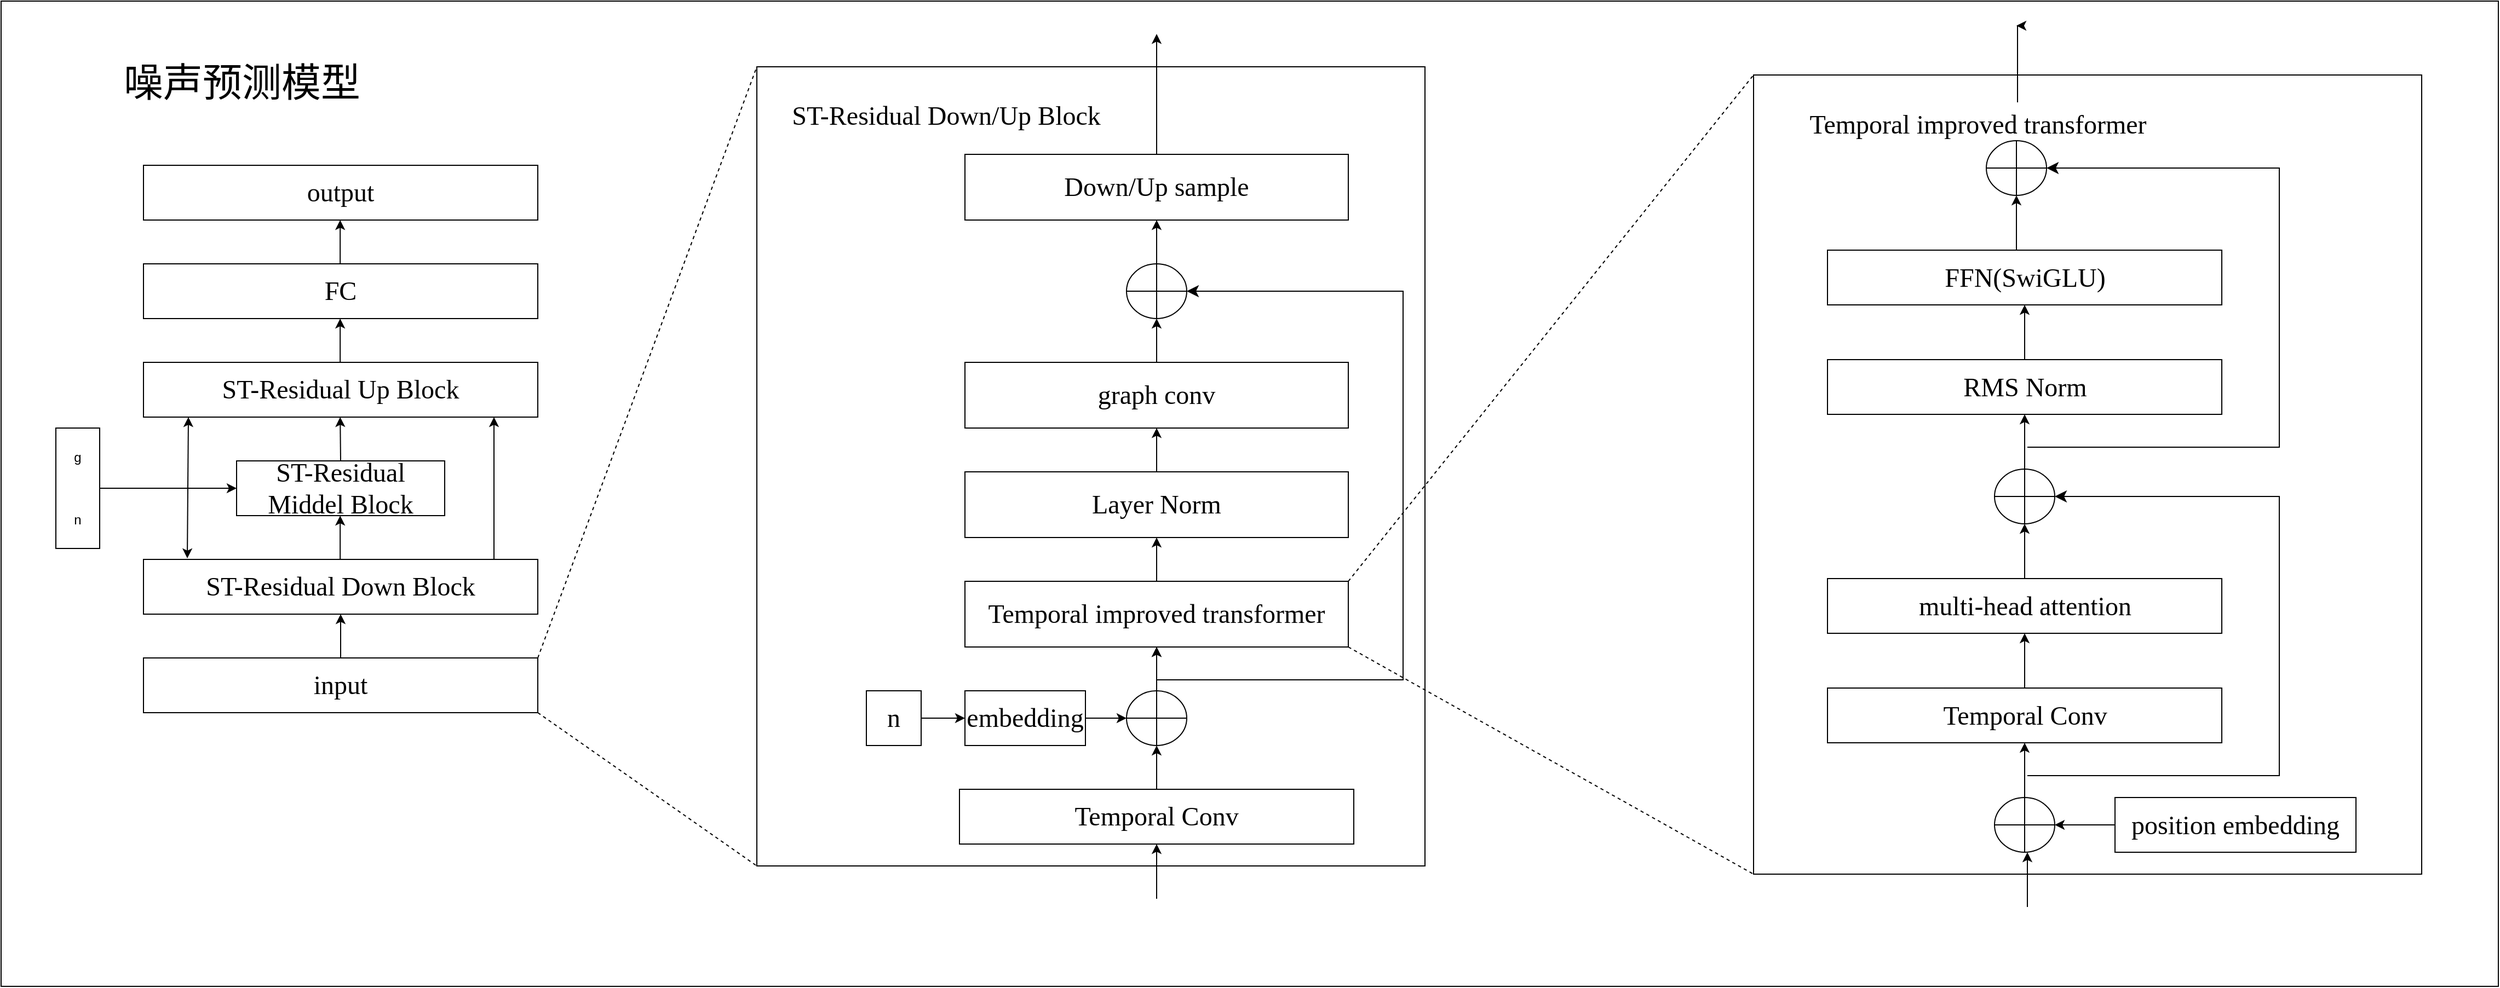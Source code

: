 <mxfile version="25.0.3">
  <diagram name="第 1 页" id="zmdPP1wgx6uvDDTjzuDO">
    <mxGraphModel dx="2183" dy="1930" grid="1" gridSize="10" guides="1" tooltips="1" connect="1" arrows="1" fold="1" page="1" pageScale="1" pageWidth="1654" pageHeight="1169" math="0" shadow="0">
      <root>
        <mxCell id="0" />
        <mxCell id="1" parent="0" />
        <mxCell id="j2DwBCPqLrHwJMjsTWbb-113" value="" style="rounded=0;whiteSpace=wrap;html=1;" vertex="1" parent="1">
          <mxGeometry x="30" y="40" width="2280" height="900" as="geometry" />
        </mxCell>
        <mxCell id="j2DwBCPqLrHwJMjsTWbb-107" value="" style="rounded=0;whiteSpace=wrap;html=1;" vertex="1" parent="1">
          <mxGeometry x="1630" y="107.5" width="610" height="730" as="geometry" />
        </mxCell>
        <mxCell id="j2DwBCPqLrHwJMjsTWbb-62" value="" style="rounded=0;whiteSpace=wrap;html=1;" vertex="1" parent="1">
          <mxGeometry x="720" y="100" width="610" height="730" as="geometry" />
        </mxCell>
        <mxCell id="j2DwBCPqLrHwJMjsTWbb-1" value="&lt;font face=&quot;Times New Roman&quot; style=&quot;font-size: 24px;&quot;&gt;input&lt;/font&gt;" style="rounded=0;whiteSpace=wrap;html=1;labelBackgroundColor=none;" vertex="1" parent="1">
          <mxGeometry x="160" y="640" width="360" height="50" as="geometry" />
        </mxCell>
        <mxCell id="j2DwBCPqLrHwJMjsTWbb-2" value="" style="endArrow=classic;html=1;rounded=0;exitX=0.5;exitY=0;exitDx=0;exitDy=0;entryX=0.5;entryY=1;entryDx=0;entryDy=0;labelBackgroundColor=none;fontColor=default;" edge="1" parent="1" source="j2DwBCPqLrHwJMjsTWbb-1" target="j2DwBCPqLrHwJMjsTWbb-7">
          <mxGeometry width="50" height="50" relative="1" as="geometry">
            <mxPoint x="430" y="740" as="sourcePoint" />
            <mxPoint x="325" y="600" as="targetPoint" />
            <Array as="points" />
          </mxGeometry>
        </mxCell>
        <mxCell id="j2DwBCPqLrHwJMjsTWbb-3" style="edgeStyle=orthogonalEdgeStyle;rounded=0;orthogonalLoop=1;jettySize=auto;html=1;exitX=0.5;exitY=1;exitDx=0;exitDy=0;labelBackgroundColor=none;fontColor=default;" edge="1" parent="1" source="j2DwBCPqLrHwJMjsTWbb-1" target="j2DwBCPqLrHwJMjsTWbb-1">
          <mxGeometry relative="1" as="geometry" />
        </mxCell>
        <mxCell id="j2DwBCPqLrHwJMjsTWbb-7" value="&lt;font face=&quot;Times New Roman&quot;&gt;&lt;span style=&quot;font-size: 24px;&quot;&gt;ST-Residual Down Block&lt;/span&gt;&lt;/font&gt;" style="rounded=0;whiteSpace=wrap;html=1;labelBackgroundColor=none;" vertex="1" parent="1">
          <mxGeometry x="160" y="550" width="360" height="50" as="geometry" />
        </mxCell>
        <mxCell id="j2DwBCPqLrHwJMjsTWbb-9" value="" style="endArrow=classic;html=1;rounded=0;exitX=0.5;exitY=0;exitDx=0;exitDy=0;entryX=0.5;entryY=1;entryDx=0;entryDy=0;labelBackgroundColor=none;fontColor=default;" edge="1" parent="1">
          <mxGeometry width="50" height="50" relative="1" as="geometry">
            <mxPoint x="339.57" y="550" as="sourcePoint" />
            <mxPoint x="339.57" y="510" as="targetPoint" />
            <Array as="points" />
          </mxGeometry>
        </mxCell>
        <mxCell id="j2DwBCPqLrHwJMjsTWbb-10" value="&lt;font face=&quot;Times New Roman&quot;&gt;&lt;span style=&quot;font-size: 24px;&quot;&gt;ST-Residual Middel Block&lt;/span&gt;&lt;/font&gt;" style="rounded=0;whiteSpace=wrap;html=1;labelBackgroundColor=none;" vertex="1" parent="1">
          <mxGeometry x="245" y="460" width="190" height="50" as="geometry" />
        </mxCell>
        <mxCell id="j2DwBCPqLrHwJMjsTWbb-13" value="" style="endArrow=classic;html=1;rounded=0;entryX=0.5;entryY=1;entryDx=0;entryDy=0;labelBackgroundColor=none;fontColor=default;" edge="1" parent="1">
          <mxGeometry width="50" height="50" relative="1" as="geometry">
            <mxPoint x="340" y="460" as="sourcePoint" />
            <mxPoint x="339.57" y="420" as="targetPoint" />
            <Array as="points" />
          </mxGeometry>
        </mxCell>
        <mxCell id="j2DwBCPqLrHwJMjsTWbb-14" value="&lt;font face=&quot;Times New Roman&quot;&gt;&lt;span style=&quot;font-size: 24px;&quot;&gt;ST-Residual Up Block&lt;/span&gt;&lt;/font&gt;" style="rounded=0;whiteSpace=wrap;html=1;labelBackgroundColor=none;" vertex="1" parent="1">
          <mxGeometry x="160" y="370" width="360" height="50" as="geometry" />
        </mxCell>
        <mxCell id="j2DwBCPqLrHwJMjsTWbb-15" value="" style="endArrow=classic;html=1;rounded=0;exitX=0.5;exitY=0;exitDx=0;exitDy=0;entryX=0.5;entryY=1;entryDx=0;entryDy=0;labelBackgroundColor=none;fontColor=default;" edge="1" parent="1">
          <mxGeometry width="50" height="50" relative="1" as="geometry">
            <mxPoint x="339.57" y="370" as="sourcePoint" />
            <mxPoint x="339.57" y="330" as="targetPoint" />
            <Array as="points" />
          </mxGeometry>
        </mxCell>
        <mxCell id="j2DwBCPqLrHwJMjsTWbb-16" value="&lt;font face=&quot;Times New Roman&quot;&gt;&lt;span style=&quot;font-size: 24px;&quot;&gt;FC&lt;/span&gt;&lt;/font&gt;" style="rounded=0;whiteSpace=wrap;html=1;labelBackgroundColor=none;" vertex="1" parent="1">
          <mxGeometry x="160" y="280" width="360" height="50" as="geometry" />
        </mxCell>
        <mxCell id="j2DwBCPqLrHwJMjsTWbb-17" value="" style="endArrow=classic;html=1;rounded=0;exitX=0.5;exitY=0;exitDx=0;exitDy=0;entryX=0.5;entryY=1;entryDx=0;entryDy=0;labelBackgroundColor=none;fontColor=default;" edge="1" parent="1">
          <mxGeometry width="50" height="50" relative="1" as="geometry">
            <mxPoint x="339.57" y="280" as="sourcePoint" />
            <mxPoint x="339.57" y="240" as="targetPoint" />
            <Array as="points" />
          </mxGeometry>
        </mxCell>
        <mxCell id="j2DwBCPqLrHwJMjsTWbb-18" value="&lt;font face=&quot;Times New Roman&quot;&gt;&lt;span style=&quot;font-size: 24px;&quot;&gt;output&lt;/span&gt;&lt;/font&gt;" style="rounded=0;whiteSpace=wrap;html=1;labelBackgroundColor=none;" vertex="1" parent="1">
          <mxGeometry x="160" y="190" width="360" height="50" as="geometry" />
        </mxCell>
        <mxCell id="j2DwBCPqLrHwJMjsTWbb-20" value="" style="endArrow=classic;startArrow=classic;html=1;rounded=0;exitX=0.884;exitY=0.021;exitDx=0;exitDy=0;exitPerimeter=0;entryX=0.885;entryY=1.035;entryDx=0;entryDy=0;entryPerimeter=0;labelBackgroundColor=none;fontColor=default;" edge="1" parent="1">
          <mxGeometry width="50" height="50" relative="1" as="geometry">
            <mxPoint x="200" y="549" as="sourcePoint" />
            <mxPoint x="201" y="420" as="targetPoint" />
          </mxGeometry>
        </mxCell>
        <mxCell id="j2DwBCPqLrHwJMjsTWbb-21" value="" style="endArrow=classic;html=1;rounded=0;labelBackgroundColor=none;fontColor=default;" edge="1" parent="1">
          <mxGeometry width="50" height="50" relative="1" as="geometry">
            <mxPoint x="480" y="550" as="sourcePoint" />
            <mxPoint x="480" y="420" as="targetPoint" />
          </mxGeometry>
        </mxCell>
        <mxCell id="j2DwBCPqLrHwJMjsTWbb-22" value="g&lt;br&gt;&lt;br&gt;&lt;br&gt;&lt;br&gt;n" style="rounded=0;whiteSpace=wrap;html=1;labelBackgroundColor=none;" vertex="1" parent="1">
          <mxGeometry x="80" y="430" width="40" height="110" as="geometry" />
        </mxCell>
        <mxCell id="j2DwBCPqLrHwJMjsTWbb-25" value="" style="endArrow=classic;html=1;rounded=0;exitX=1;exitY=0.5;exitDx=0;exitDy=0;labelBackgroundColor=none;fontColor=default;" edge="1" parent="1" source="j2DwBCPqLrHwJMjsTWbb-22" target="j2DwBCPqLrHwJMjsTWbb-10">
          <mxGeometry width="50" height="50" relative="1" as="geometry">
            <mxPoint x="320" y="480" as="sourcePoint" />
            <mxPoint x="370" y="430" as="targetPoint" />
          </mxGeometry>
        </mxCell>
        <mxCell id="j2DwBCPqLrHwJMjsTWbb-31" style="edgeStyle=orthogonalEdgeStyle;rounded=0;orthogonalLoop=1;jettySize=auto;html=1;exitX=0.5;exitY=1;exitDx=0;exitDy=0;labelBackgroundColor=none;fontColor=default;" edge="1" parent="1">
          <mxGeometry relative="1" as="geometry">
            <mxPoint x="1015" y="810" as="sourcePoint" />
            <mxPoint x="1015" y="810" as="targetPoint" />
          </mxGeometry>
        </mxCell>
        <mxCell id="j2DwBCPqLrHwJMjsTWbb-32" value="&lt;font face=&quot;Times New Roman&quot;&gt;&lt;span style=&quot;font-size: 24px;&quot;&gt;Temporal Conv&lt;/span&gt;&lt;/font&gt;" style="rounded=0;whiteSpace=wrap;html=1;labelBackgroundColor=none;" vertex="1" parent="1">
          <mxGeometry x="905" y="760" width="360" height="50" as="geometry" />
        </mxCell>
        <mxCell id="j2DwBCPqLrHwJMjsTWbb-33" value="" style="endArrow=classic;html=1;rounded=0;exitX=0.5;exitY=0;exitDx=0;exitDy=0;entryX=0.5;entryY=1;entryDx=0;entryDy=0;labelBackgroundColor=none;fontColor=default;" edge="1" parent="1" source="j2DwBCPqLrHwJMjsTWbb-32">
          <mxGeometry width="50" height="50" relative="1" as="geometry">
            <mxPoint x="1175" y="860" as="sourcePoint" />
            <mxPoint x="1085" y="720" as="targetPoint" />
            <Array as="points" />
          </mxGeometry>
        </mxCell>
        <mxCell id="j2DwBCPqLrHwJMjsTWbb-34" style="edgeStyle=orthogonalEdgeStyle;rounded=0;orthogonalLoop=1;jettySize=auto;html=1;exitX=0.5;exitY=1;exitDx=0;exitDy=0;labelBackgroundColor=none;fontColor=default;" edge="1" parent="1" source="j2DwBCPqLrHwJMjsTWbb-32" target="j2DwBCPqLrHwJMjsTWbb-32">
          <mxGeometry relative="1" as="geometry" />
        </mxCell>
        <mxCell id="j2DwBCPqLrHwJMjsTWbb-35" value="" style="endArrow=classic;html=1;rounded=0;labelBackgroundColor=none;fontColor=default;entryX=0.5;entryY=1;entryDx=0;entryDy=0;" edge="1" parent="1" target="j2DwBCPqLrHwJMjsTWbb-32">
          <mxGeometry width="50" height="50" relative="1" as="geometry">
            <mxPoint x="1085" y="860" as="sourcePoint" />
            <mxPoint x="1095" y="730" as="targetPoint" />
            <Array as="points" />
          </mxGeometry>
        </mxCell>
        <mxCell id="j2DwBCPqLrHwJMjsTWbb-38" value="&lt;font face=&quot;Times New Roman&quot;&gt;&lt;span style=&quot;font-size: 24px;&quot;&gt;n&lt;/span&gt;&lt;/font&gt;" style="rounded=0;whiteSpace=wrap;html=1;labelBackgroundColor=none;" vertex="1" parent="1">
          <mxGeometry x="820" y="670" width="50" height="50" as="geometry" />
        </mxCell>
        <mxCell id="j2DwBCPqLrHwJMjsTWbb-41" value="" style="endArrow=classic;html=1;rounded=0;labelBackgroundColor=none;fontColor=default;exitX=1;exitY=0.5;exitDx=0;exitDy=0;entryX=0;entryY=0.5;entryDx=0;entryDy=0;" edge="1" parent="1" source="j2DwBCPqLrHwJMjsTWbb-38" target="j2DwBCPqLrHwJMjsTWbb-42">
          <mxGeometry width="50" height="50" relative="1" as="geometry">
            <mxPoint x="1095" y="870" as="sourcePoint" />
            <mxPoint x="920" y="695" as="targetPoint" />
            <Array as="points" />
          </mxGeometry>
        </mxCell>
        <mxCell id="j2DwBCPqLrHwJMjsTWbb-42" value="&lt;font face=&quot;Times New Roman&quot;&gt;&lt;span style=&quot;font-size: 24px;&quot;&gt;embedding&lt;/span&gt;&lt;/font&gt;" style="rounded=0;whiteSpace=wrap;html=1;labelBackgroundColor=none;" vertex="1" parent="1">
          <mxGeometry x="910" y="670" width="110" height="50" as="geometry" />
        </mxCell>
        <mxCell id="j2DwBCPqLrHwJMjsTWbb-43" value="" style="endArrow=classic;html=1;rounded=0;exitX=1;exitY=0.5;exitDx=0;exitDy=0;entryX=0;entryY=0.5;entryDx=0;entryDy=0;" edge="1" parent="1" source="j2DwBCPqLrHwJMjsTWbb-42">
          <mxGeometry width="50" height="50" relative="1" as="geometry">
            <mxPoint x="940" y="670" as="sourcePoint" />
            <mxPoint x="1057.5" y="695" as="targetPoint" />
          </mxGeometry>
        </mxCell>
        <mxCell id="j2DwBCPqLrHwJMjsTWbb-44" value="" style="endArrow=classic;html=1;rounded=0;exitX=0.5;exitY=0;exitDx=0;exitDy=0;labelBackgroundColor=none;fontColor=default;" edge="1" parent="1">
          <mxGeometry width="50" height="50" relative="1" as="geometry">
            <mxPoint x="1085" y="670" as="sourcePoint" />
            <mxPoint x="1085" y="630" as="targetPoint" />
            <Array as="points" />
          </mxGeometry>
        </mxCell>
        <mxCell id="j2DwBCPqLrHwJMjsTWbb-49" value="" style="edgeStyle=orthogonalEdgeStyle;rounded=0;orthogonalLoop=1;jettySize=auto;html=1;" edge="1" parent="1" source="j2DwBCPqLrHwJMjsTWbb-47" target="j2DwBCPqLrHwJMjsTWbb-48">
          <mxGeometry relative="1" as="geometry" />
        </mxCell>
        <mxCell id="j2DwBCPqLrHwJMjsTWbb-47" value="&lt;font face=&quot;Times New Roman&quot;&gt;&lt;span style=&quot;font-size: 24px;&quot;&gt;Temporal improved transformer&lt;/span&gt;&lt;/font&gt;" style="rounded=0;whiteSpace=wrap;html=1;labelBackgroundColor=none;" vertex="1" parent="1">
          <mxGeometry x="910" y="570" width="350" height="60" as="geometry" />
        </mxCell>
        <mxCell id="j2DwBCPqLrHwJMjsTWbb-48" value="&lt;font face=&quot;Times New Roman&quot; style=&quot;font-size: 24px;&quot;&gt;Layer Norm&lt;/font&gt;" style="whiteSpace=wrap;html=1;rounded=0;labelBackgroundColor=none;" vertex="1" parent="1">
          <mxGeometry x="910" y="470" width="350" height="60" as="geometry" />
        </mxCell>
        <mxCell id="j2DwBCPqLrHwJMjsTWbb-52" value="" style="endArrow=classic;html=1;rounded=0;exitX=0.5;exitY=0;exitDx=0;exitDy=0;labelBackgroundColor=none;fontColor=default;" edge="1" parent="1">
          <mxGeometry width="50" height="50" relative="1" as="geometry">
            <mxPoint x="1085" y="470" as="sourcePoint" />
            <mxPoint x="1085" y="430" as="targetPoint" />
            <Array as="points" />
          </mxGeometry>
        </mxCell>
        <mxCell id="j2DwBCPqLrHwJMjsTWbb-53" value="&lt;font face=&quot;Times New Roman&quot;&gt;&lt;span style=&quot;font-size: 24px;&quot;&gt;graph conv&lt;/span&gt;&lt;/font&gt;" style="rounded=0;whiteSpace=wrap;html=1;labelBackgroundColor=none;" vertex="1" parent="1">
          <mxGeometry x="910" y="370" width="350" height="60" as="geometry" />
        </mxCell>
        <mxCell id="j2DwBCPqLrHwJMjsTWbb-54" value="" style="endArrow=classic;html=1;rounded=0;exitX=0.5;exitY=0;exitDx=0;exitDy=0;labelBackgroundColor=none;fontColor=default;" edge="1" parent="1">
          <mxGeometry width="50" height="50" relative="1" as="geometry">
            <mxPoint x="1085" y="370" as="sourcePoint" />
            <mxPoint x="1085" y="330" as="targetPoint" />
            <Array as="points" />
          </mxGeometry>
        </mxCell>
        <mxCell id="j2DwBCPqLrHwJMjsTWbb-57" value="" style="shape=orEllipse;perimeter=ellipsePerimeter;whiteSpace=wrap;html=1;backgroundOutline=1;" vertex="1" parent="1">
          <mxGeometry x="1057.5" y="280" width="55" height="50" as="geometry" />
        </mxCell>
        <mxCell id="j2DwBCPqLrHwJMjsTWbb-58" value="" style="endArrow=classic;html=1;rounded=0;exitX=0.5;exitY=0;exitDx=0;exitDy=0;labelBackgroundColor=none;fontColor=default;" edge="1" parent="1">
          <mxGeometry width="50" height="50" relative="1" as="geometry">
            <mxPoint x="1085" y="280" as="sourcePoint" />
            <mxPoint x="1085" y="240" as="targetPoint" />
            <Array as="points" />
          </mxGeometry>
        </mxCell>
        <mxCell id="j2DwBCPqLrHwJMjsTWbb-59" value="&lt;font face=&quot;Times New Roman&quot;&gt;&lt;span style=&quot;font-size: 24px;&quot;&gt;Down/Up sample&lt;/span&gt;&lt;/font&gt;" style="rounded=0;whiteSpace=wrap;html=1;labelBackgroundColor=none;" vertex="1" parent="1">
          <mxGeometry x="910" y="180" width="350" height="60" as="geometry" />
        </mxCell>
        <mxCell id="j2DwBCPqLrHwJMjsTWbb-60" value="" style="endArrow=classic;html=1;rounded=0;exitX=0.5;exitY=0;exitDx=0;exitDy=0;labelBackgroundColor=none;fontColor=default;" edge="1" parent="1" source="j2DwBCPqLrHwJMjsTWbb-59">
          <mxGeometry width="50" height="50" relative="1" as="geometry">
            <mxPoint x="1095" y="290" as="sourcePoint" />
            <mxPoint x="1085" y="70" as="targetPoint" />
            <Array as="points" />
          </mxGeometry>
        </mxCell>
        <mxCell id="j2DwBCPqLrHwJMjsTWbb-64" value="&lt;font face=&quot;Times New Roman&quot; style=&quot;font-size: 24px;&quot;&gt;ST-Residual Down/Up Block&lt;/font&gt;" style="text;html=1;align=center;verticalAlign=middle;whiteSpace=wrap;rounded=0;" vertex="1" parent="1">
          <mxGeometry x="727.5" y="130" width="330" height="30" as="geometry" />
        </mxCell>
        <mxCell id="j2DwBCPqLrHwJMjsTWbb-65" value="" style="endArrow=none;dashed=1;html=1;rounded=0;exitX=1;exitY=0;exitDx=0;exitDy=0;entryX=0;entryY=0;entryDx=0;entryDy=0;" edge="1" parent="1" source="j2DwBCPqLrHwJMjsTWbb-1" target="j2DwBCPqLrHwJMjsTWbb-62">
          <mxGeometry width="50" height="50" relative="1" as="geometry">
            <mxPoint x="850" y="480" as="sourcePoint" />
            <mxPoint x="900" y="430" as="targetPoint" />
          </mxGeometry>
        </mxCell>
        <mxCell id="j2DwBCPqLrHwJMjsTWbb-66" value="" style="endArrow=none;dashed=1;html=1;rounded=0;exitX=1;exitY=1;exitDx=0;exitDy=0;entryX=0;entryY=1;entryDx=0;entryDy=0;" edge="1" parent="1" source="j2DwBCPqLrHwJMjsTWbb-1" target="j2DwBCPqLrHwJMjsTWbb-62">
          <mxGeometry width="50" height="50" relative="1" as="geometry">
            <mxPoint x="850" y="480" as="sourcePoint" />
            <mxPoint x="900" y="430" as="targetPoint" />
          </mxGeometry>
        </mxCell>
        <mxCell id="j2DwBCPqLrHwJMjsTWbb-67" style="edgeStyle=orthogonalEdgeStyle;rounded=0;orthogonalLoop=1;jettySize=auto;html=1;exitX=0.5;exitY=1;exitDx=0;exitDy=0;labelBackgroundColor=none;fontColor=default;" edge="1" parent="1">
          <mxGeometry relative="1" as="geometry">
            <mxPoint x="1810" y="817.5" as="sourcePoint" />
            <mxPoint x="1810" y="817.5" as="targetPoint" />
          </mxGeometry>
        </mxCell>
        <mxCell id="j2DwBCPqLrHwJMjsTWbb-69" style="edgeStyle=orthogonalEdgeStyle;rounded=0;orthogonalLoop=1;jettySize=auto;html=1;exitX=0.5;exitY=1;exitDx=0;exitDy=0;labelBackgroundColor=none;fontColor=default;" edge="1" parent="1">
          <mxGeometry relative="1" as="geometry">
            <mxPoint x="1880" y="817.5" as="sourcePoint" />
            <mxPoint x="1880" y="817.5" as="targetPoint" />
          </mxGeometry>
        </mxCell>
        <mxCell id="j2DwBCPqLrHwJMjsTWbb-70" value="" style="endArrow=classic;html=1;rounded=0;labelBackgroundColor=none;fontColor=default;entryX=0.5;entryY=1;entryDx=0;entryDy=0;" edge="1" parent="1">
          <mxGeometry width="50" height="50" relative="1" as="geometry">
            <mxPoint x="1880" y="867.5" as="sourcePoint" />
            <mxPoint x="1880" y="817.5" as="targetPoint" />
            <Array as="points" />
          </mxGeometry>
        </mxCell>
        <mxCell id="j2DwBCPqLrHwJMjsTWbb-71" value="" style="shape=orEllipse;perimeter=ellipsePerimeter;whiteSpace=wrap;html=1;backgroundOutline=1;" vertex="1" parent="1">
          <mxGeometry x="1850" y="767.5" width="55" height="50" as="geometry" />
        </mxCell>
        <mxCell id="j2DwBCPqLrHwJMjsTWbb-73" value="" style="edgeStyle=orthogonalEdgeStyle;rounded=0;orthogonalLoop=1;jettySize=auto;html=1;" edge="1" parent="1" source="j2DwBCPqLrHwJMjsTWbb-72" target="j2DwBCPqLrHwJMjsTWbb-71">
          <mxGeometry relative="1" as="geometry" />
        </mxCell>
        <mxCell id="j2DwBCPqLrHwJMjsTWbb-72" value="&lt;font face=&quot;Times New Roman&quot;&gt;&lt;span style=&quot;font-size: 24px;&quot;&gt;position embedding&lt;/span&gt;&lt;/font&gt;" style="rounded=0;whiteSpace=wrap;html=1;labelBackgroundColor=none;" vertex="1" parent="1">
          <mxGeometry x="1960" y="767.5" width="220" height="50" as="geometry" />
        </mxCell>
        <mxCell id="j2DwBCPqLrHwJMjsTWbb-74" style="edgeStyle=orthogonalEdgeStyle;rounded=0;orthogonalLoop=1;jettySize=auto;html=1;exitX=0.5;exitY=1;exitDx=0;exitDy=0;labelBackgroundColor=none;fontColor=default;" edge="1" parent="1">
          <mxGeometry relative="1" as="geometry">
            <mxPoint x="1807.5" y="717.5" as="sourcePoint" />
            <mxPoint x="1807.5" y="717.5" as="targetPoint" />
          </mxGeometry>
        </mxCell>
        <mxCell id="j2DwBCPqLrHwJMjsTWbb-75" value="&lt;font face=&quot;Times New Roman&quot;&gt;&lt;span style=&quot;font-size: 24px;&quot;&gt;Temporal Conv&lt;/span&gt;&lt;/font&gt;" style="rounded=0;whiteSpace=wrap;html=1;labelBackgroundColor=none;" vertex="1" parent="1">
          <mxGeometry x="1697.5" y="667.5" width="360" height="50" as="geometry" />
        </mxCell>
        <mxCell id="j2DwBCPqLrHwJMjsTWbb-76" style="edgeStyle=orthogonalEdgeStyle;rounded=0;orthogonalLoop=1;jettySize=auto;html=1;exitX=0.5;exitY=1;exitDx=0;exitDy=0;labelBackgroundColor=none;fontColor=default;" edge="1" parent="1" source="j2DwBCPqLrHwJMjsTWbb-75" target="j2DwBCPqLrHwJMjsTWbb-75">
          <mxGeometry relative="1" as="geometry" />
        </mxCell>
        <mxCell id="j2DwBCPqLrHwJMjsTWbb-77" value="" style="endArrow=classic;html=1;rounded=0;labelBackgroundColor=none;fontColor=default;entryX=0.5;entryY=1;entryDx=0;entryDy=0;" edge="1" parent="1" target="j2DwBCPqLrHwJMjsTWbb-75">
          <mxGeometry width="50" height="50" relative="1" as="geometry">
            <mxPoint x="1877.5" y="767.5" as="sourcePoint" />
            <mxPoint x="1887.5" y="637.5" as="targetPoint" />
            <Array as="points" />
          </mxGeometry>
        </mxCell>
        <mxCell id="j2DwBCPqLrHwJMjsTWbb-78" style="edgeStyle=orthogonalEdgeStyle;rounded=0;orthogonalLoop=1;jettySize=auto;html=1;exitX=0.5;exitY=1;exitDx=0;exitDy=0;labelBackgroundColor=none;fontColor=default;" edge="1" parent="1">
          <mxGeometry relative="1" as="geometry">
            <mxPoint x="1807.5" y="617.5" as="sourcePoint" />
            <mxPoint x="1807.5" y="617.5" as="targetPoint" />
          </mxGeometry>
        </mxCell>
        <mxCell id="j2DwBCPqLrHwJMjsTWbb-79" value="&lt;font face=&quot;Times New Roman&quot;&gt;&lt;span style=&quot;font-size: 24px;&quot;&gt;multi-head attention&lt;/span&gt;&lt;/font&gt;" style="rounded=0;whiteSpace=wrap;html=1;labelBackgroundColor=none;" vertex="1" parent="1">
          <mxGeometry x="1697.5" y="567.5" width="360" height="50" as="geometry" />
        </mxCell>
        <mxCell id="j2DwBCPqLrHwJMjsTWbb-80" style="edgeStyle=orthogonalEdgeStyle;rounded=0;orthogonalLoop=1;jettySize=auto;html=1;exitX=0.5;exitY=1;exitDx=0;exitDy=0;labelBackgroundColor=none;fontColor=default;" edge="1" parent="1" source="j2DwBCPqLrHwJMjsTWbb-79" target="j2DwBCPqLrHwJMjsTWbb-79">
          <mxGeometry relative="1" as="geometry" />
        </mxCell>
        <mxCell id="j2DwBCPqLrHwJMjsTWbb-81" value="" style="endArrow=classic;html=1;rounded=0;labelBackgroundColor=none;fontColor=default;entryX=0.5;entryY=1;entryDx=0;entryDy=0;" edge="1" parent="1" target="j2DwBCPqLrHwJMjsTWbb-79">
          <mxGeometry width="50" height="50" relative="1" as="geometry">
            <mxPoint x="1877.5" y="667.5" as="sourcePoint" />
            <mxPoint x="1887.5" y="537.5" as="targetPoint" />
            <Array as="points" />
          </mxGeometry>
        </mxCell>
        <mxCell id="j2DwBCPqLrHwJMjsTWbb-82" style="edgeStyle=orthogonalEdgeStyle;rounded=0;orthogonalLoop=1;jettySize=auto;html=1;exitX=0.5;exitY=1;exitDx=0;exitDy=0;labelBackgroundColor=none;fontColor=default;" edge="1" parent="1">
          <mxGeometry relative="1" as="geometry">
            <mxPoint x="1807.5" y="517.5" as="sourcePoint" />
            <mxPoint x="1807.5" y="517.5" as="targetPoint" />
          </mxGeometry>
        </mxCell>
        <mxCell id="j2DwBCPqLrHwJMjsTWbb-84" style="edgeStyle=orthogonalEdgeStyle;rounded=0;orthogonalLoop=1;jettySize=auto;html=1;exitX=0.5;exitY=1;exitDx=0;exitDy=0;labelBackgroundColor=none;fontColor=default;" edge="1" parent="1">
          <mxGeometry relative="1" as="geometry">
            <mxPoint x="1877.5" y="517.5" as="sourcePoint" />
            <mxPoint x="1877.5" y="517.5" as="targetPoint" />
          </mxGeometry>
        </mxCell>
        <mxCell id="j2DwBCPqLrHwJMjsTWbb-85" value="" style="endArrow=classic;html=1;rounded=0;labelBackgroundColor=none;fontColor=default;entryX=0.5;entryY=1;entryDx=0;entryDy=0;" edge="1" parent="1">
          <mxGeometry width="50" height="50" relative="1" as="geometry">
            <mxPoint x="1877.5" y="567.5" as="sourcePoint" />
            <mxPoint x="1877.5" y="517.5" as="targetPoint" />
            <Array as="points" />
          </mxGeometry>
        </mxCell>
        <mxCell id="j2DwBCPqLrHwJMjsTWbb-86" value="" style="shape=orEllipse;perimeter=ellipsePerimeter;whiteSpace=wrap;html=1;backgroundOutline=1;" vertex="1" parent="1">
          <mxGeometry x="1850" y="467.5" width="55" height="50" as="geometry" />
        </mxCell>
        <mxCell id="j2DwBCPqLrHwJMjsTWbb-90" value="" style="edgeStyle=orthogonalEdgeStyle;rounded=0;orthogonalLoop=1;jettySize=auto;html=1;" edge="1" parent="1" source="j2DwBCPqLrHwJMjsTWbb-87" target="j2DwBCPqLrHwJMjsTWbb-47">
          <mxGeometry relative="1" as="geometry" />
        </mxCell>
        <mxCell id="j2DwBCPqLrHwJMjsTWbb-87" value="" style="shape=orEllipse;perimeter=ellipsePerimeter;whiteSpace=wrap;html=1;backgroundOutline=1;" vertex="1" parent="1">
          <mxGeometry x="1057.5" y="670" width="55" height="50" as="geometry" />
        </mxCell>
        <mxCell id="j2DwBCPqLrHwJMjsTWbb-89" value="" style="edgeStyle=elbowEdgeStyle;elbow=horizontal;endArrow=classic;html=1;curved=0;rounded=0;endSize=8;startSize=8;entryX=1;entryY=0.5;entryDx=0;entryDy=0;" edge="1" parent="1" target="j2DwBCPqLrHwJMjsTWbb-57">
          <mxGeometry width="50" height="50" relative="1" as="geometry">
            <mxPoint x="1085" y="660" as="sourcePoint" />
            <mxPoint x="1280" y="920" as="targetPoint" />
            <Array as="points">
              <mxPoint x="1310" y="460" />
            </Array>
          </mxGeometry>
        </mxCell>
        <mxCell id="j2DwBCPqLrHwJMjsTWbb-91" value="" style="edgeStyle=elbowEdgeStyle;elbow=horizontal;endArrow=classic;html=1;curved=0;rounded=0;endSize=8;startSize=8;entryX=1;entryY=0.5;entryDx=0;entryDy=0;" edge="1" parent="1" target="j2DwBCPqLrHwJMjsTWbb-86">
          <mxGeometry width="50" height="50" relative="1" as="geometry">
            <mxPoint x="1880" y="747.5" as="sourcePoint" />
            <mxPoint x="1353" y="322.5" as="targetPoint" />
            <Array as="points">
              <mxPoint x="2110" y="617.5" />
            </Array>
          </mxGeometry>
        </mxCell>
        <mxCell id="j2DwBCPqLrHwJMjsTWbb-92" style="edgeStyle=orthogonalEdgeStyle;rounded=0;orthogonalLoop=1;jettySize=auto;html=1;exitX=0.5;exitY=1;exitDx=0;exitDy=0;labelBackgroundColor=none;fontColor=default;" edge="1" parent="1">
          <mxGeometry relative="1" as="geometry">
            <mxPoint x="1807.5" y="417.5" as="sourcePoint" />
            <mxPoint x="1807.5" y="417.5" as="targetPoint" />
          </mxGeometry>
        </mxCell>
        <mxCell id="j2DwBCPqLrHwJMjsTWbb-93" value="&lt;font face=&quot;Times New Roman&quot;&gt;&lt;span style=&quot;font-size: 24px;&quot;&gt;RMS Norm&lt;/span&gt;&lt;/font&gt;" style="rounded=0;whiteSpace=wrap;html=1;labelBackgroundColor=none;" vertex="1" parent="1">
          <mxGeometry x="1697.5" y="367.5" width="360" height="50" as="geometry" />
        </mxCell>
        <mxCell id="j2DwBCPqLrHwJMjsTWbb-94" style="edgeStyle=orthogonalEdgeStyle;rounded=0;orthogonalLoop=1;jettySize=auto;html=1;exitX=0.5;exitY=1;exitDx=0;exitDy=0;labelBackgroundColor=none;fontColor=default;" edge="1" parent="1" source="j2DwBCPqLrHwJMjsTWbb-93" target="j2DwBCPqLrHwJMjsTWbb-93">
          <mxGeometry relative="1" as="geometry" />
        </mxCell>
        <mxCell id="j2DwBCPqLrHwJMjsTWbb-95" value="" style="endArrow=classic;html=1;rounded=0;labelBackgroundColor=none;fontColor=default;entryX=0.5;entryY=1;entryDx=0;entryDy=0;" edge="1" parent="1" target="j2DwBCPqLrHwJMjsTWbb-93">
          <mxGeometry width="50" height="50" relative="1" as="geometry">
            <mxPoint x="1877.5" y="467.5" as="sourcePoint" />
            <mxPoint x="1887.5" y="337.5" as="targetPoint" />
            <Array as="points" />
          </mxGeometry>
        </mxCell>
        <mxCell id="j2DwBCPqLrHwJMjsTWbb-96" style="edgeStyle=orthogonalEdgeStyle;rounded=0;orthogonalLoop=1;jettySize=auto;html=1;exitX=0.5;exitY=1;exitDx=0;exitDy=0;labelBackgroundColor=none;fontColor=default;" edge="1" parent="1">
          <mxGeometry relative="1" as="geometry">
            <mxPoint x="1807.5" y="317.5" as="sourcePoint" />
            <mxPoint x="1807.5" y="317.5" as="targetPoint" />
          </mxGeometry>
        </mxCell>
        <mxCell id="j2DwBCPqLrHwJMjsTWbb-97" value="&lt;font face=&quot;Times New Roman&quot;&gt;&lt;span style=&quot;font-size: 24px;&quot;&gt;FFN(SwiGLU)&lt;/span&gt;&lt;/font&gt;" style="rounded=0;whiteSpace=wrap;html=1;labelBackgroundColor=none;" vertex="1" parent="1">
          <mxGeometry x="1697.5" y="267.5" width="360" height="50" as="geometry" />
        </mxCell>
        <mxCell id="j2DwBCPqLrHwJMjsTWbb-98" style="edgeStyle=orthogonalEdgeStyle;rounded=0;orthogonalLoop=1;jettySize=auto;html=1;exitX=0.5;exitY=1;exitDx=0;exitDy=0;labelBackgroundColor=none;fontColor=default;" edge="1" parent="1" source="j2DwBCPqLrHwJMjsTWbb-97" target="j2DwBCPqLrHwJMjsTWbb-97">
          <mxGeometry relative="1" as="geometry" />
        </mxCell>
        <mxCell id="j2DwBCPqLrHwJMjsTWbb-99" value="" style="endArrow=classic;html=1;rounded=0;labelBackgroundColor=none;fontColor=default;entryX=0.5;entryY=1;entryDx=0;entryDy=0;" edge="1" parent="1" target="j2DwBCPqLrHwJMjsTWbb-97">
          <mxGeometry width="50" height="50" relative="1" as="geometry">
            <mxPoint x="1877.5" y="367.5" as="sourcePoint" />
            <mxPoint x="1887.5" y="237.5" as="targetPoint" />
            <Array as="points" />
          </mxGeometry>
        </mxCell>
        <mxCell id="j2DwBCPqLrHwJMjsTWbb-100" style="edgeStyle=orthogonalEdgeStyle;rounded=0;orthogonalLoop=1;jettySize=auto;html=1;exitX=0.5;exitY=1;exitDx=0;exitDy=0;labelBackgroundColor=none;fontColor=default;" edge="1" parent="1">
          <mxGeometry relative="1" as="geometry">
            <mxPoint x="1800" y="217.5" as="sourcePoint" />
            <mxPoint x="1800" y="217.5" as="targetPoint" />
          </mxGeometry>
        </mxCell>
        <mxCell id="j2DwBCPqLrHwJMjsTWbb-101" style="edgeStyle=orthogonalEdgeStyle;rounded=0;orthogonalLoop=1;jettySize=auto;html=1;exitX=0.5;exitY=1;exitDx=0;exitDy=0;labelBackgroundColor=none;fontColor=default;" edge="1" parent="1">
          <mxGeometry relative="1" as="geometry">
            <mxPoint x="1870" y="217.5" as="sourcePoint" />
            <mxPoint x="1870" y="217.5" as="targetPoint" />
          </mxGeometry>
        </mxCell>
        <mxCell id="j2DwBCPqLrHwJMjsTWbb-102" value="" style="endArrow=classic;html=1;rounded=0;labelBackgroundColor=none;fontColor=default;entryX=0.5;entryY=1;entryDx=0;entryDy=0;" edge="1" parent="1">
          <mxGeometry width="50" height="50" relative="1" as="geometry">
            <mxPoint x="1870" y="267.5" as="sourcePoint" />
            <mxPoint x="1870" y="217.5" as="targetPoint" />
            <Array as="points" />
          </mxGeometry>
        </mxCell>
        <mxCell id="j2DwBCPqLrHwJMjsTWbb-105" value="" style="edgeStyle=orthogonalEdgeStyle;rounded=0;orthogonalLoop=1;jettySize=auto;html=1;" edge="1" parent="1" source="j2DwBCPqLrHwJMjsTWbb-108">
          <mxGeometry relative="1" as="geometry">
            <mxPoint x="1870" y="62.5" as="targetPoint" />
            <Array as="points">
              <mxPoint x="1871" y="62.5" />
            </Array>
          </mxGeometry>
        </mxCell>
        <mxCell id="j2DwBCPqLrHwJMjsTWbb-103" value="" style="shape=orEllipse;perimeter=ellipsePerimeter;whiteSpace=wrap;html=1;backgroundOutline=1;" vertex="1" parent="1">
          <mxGeometry x="1842.5" y="167.5" width="55" height="50" as="geometry" />
        </mxCell>
        <mxCell id="j2DwBCPqLrHwJMjsTWbb-106" value="" style="edgeStyle=elbowEdgeStyle;elbow=horizontal;endArrow=classic;html=1;curved=0;rounded=0;endSize=8;startSize=8;entryX=1;entryY=0.5;entryDx=0;entryDy=0;" edge="1" parent="1" target="j2DwBCPqLrHwJMjsTWbb-103">
          <mxGeometry width="50" height="50" relative="1" as="geometry">
            <mxPoint x="1880" y="447.5" as="sourcePoint" />
            <mxPoint x="1915" y="502.5" as="targetPoint" />
            <Array as="points">
              <mxPoint x="2110" y="317.5" />
            </Array>
          </mxGeometry>
        </mxCell>
        <mxCell id="j2DwBCPqLrHwJMjsTWbb-108" value="&lt;font face=&quot;Times New Roman&quot;&gt;&lt;span style=&quot;font-size: 24px;&quot;&gt;Temporal improved transformer&lt;/span&gt;&lt;/font&gt;" style="text;html=1;align=center;verticalAlign=middle;whiteSpace=wrap;rounded=0;" vertex="1" parent="1">
          <mxGeometry x="1670" y="132.5" width="330" height="40" as="geometry" />
        </mxCell>
        <mxCell id="j2DwBCPqLrHwJMjsTWbb-111" value="" style="endArrow=none;dashed=1;html=1;rounded=0;exitX=1;exitY=1;exitDx=0;exitDy=0;entryX=0;entryY=1;entryDx=0;entryDy=0;" edge="1" parent="1" source="j2DwBCPqLrHwJMjsTWbb-47" target="j2DwBCPqLrHwJMjsTWbb-107">
          <mxGeometry width="50" height="50" relative="1" as="geometry">
            <mxPoint x="1260" y="625" as="sourcePoint" />
            <mxPoint x="1460" y="765" as="targetPoint" />
          </mxGeometry>
        </mxCell>
        <mxCell id="j2DwBCPqLrHwJMjsTWbb-112" value="" style="endArrow=none;dashed=1;html=1;rounded=0;exitX=1;exitY=0;exitDx=0;exitDy=0;entryX=0;entryY=0;entryDx=0;entryDy=0;" edge="1" parent="1" source="j2DwBCPqLrHwJMjsTWbb-47" target="j2DwBCPqLrHwJMjsTWbb-107">
          <mxGeometry width="50" height="50" relative="1" as="geometry">
            <mxPoint x="1260" y="570" as="sourcePoint" />
            <mxPoint x="1630" y="778" as="targetPoint" />
          </mxGeometry>
        </mxCell>
        <mxCell id="j2DwBCPqLrHwJMjsTWbb-114" value="&lt;font style=&quot;font-size: 36px;&quot; face=&quot;Times New Roman&quot;&gt;噪声预测模型&lt;/font&gt;" style="text;html=1;align=center;verticalAlign=middle;whiteSpace=wrap;rounded=0;" vertex="1" parent="1">
          <mxGeometry x="120" y="100" width="260" height="30" as="geometry" />
        </mxCell>
      </root>
    </mxGraphModel>
  </diagram>
</mxfile>
